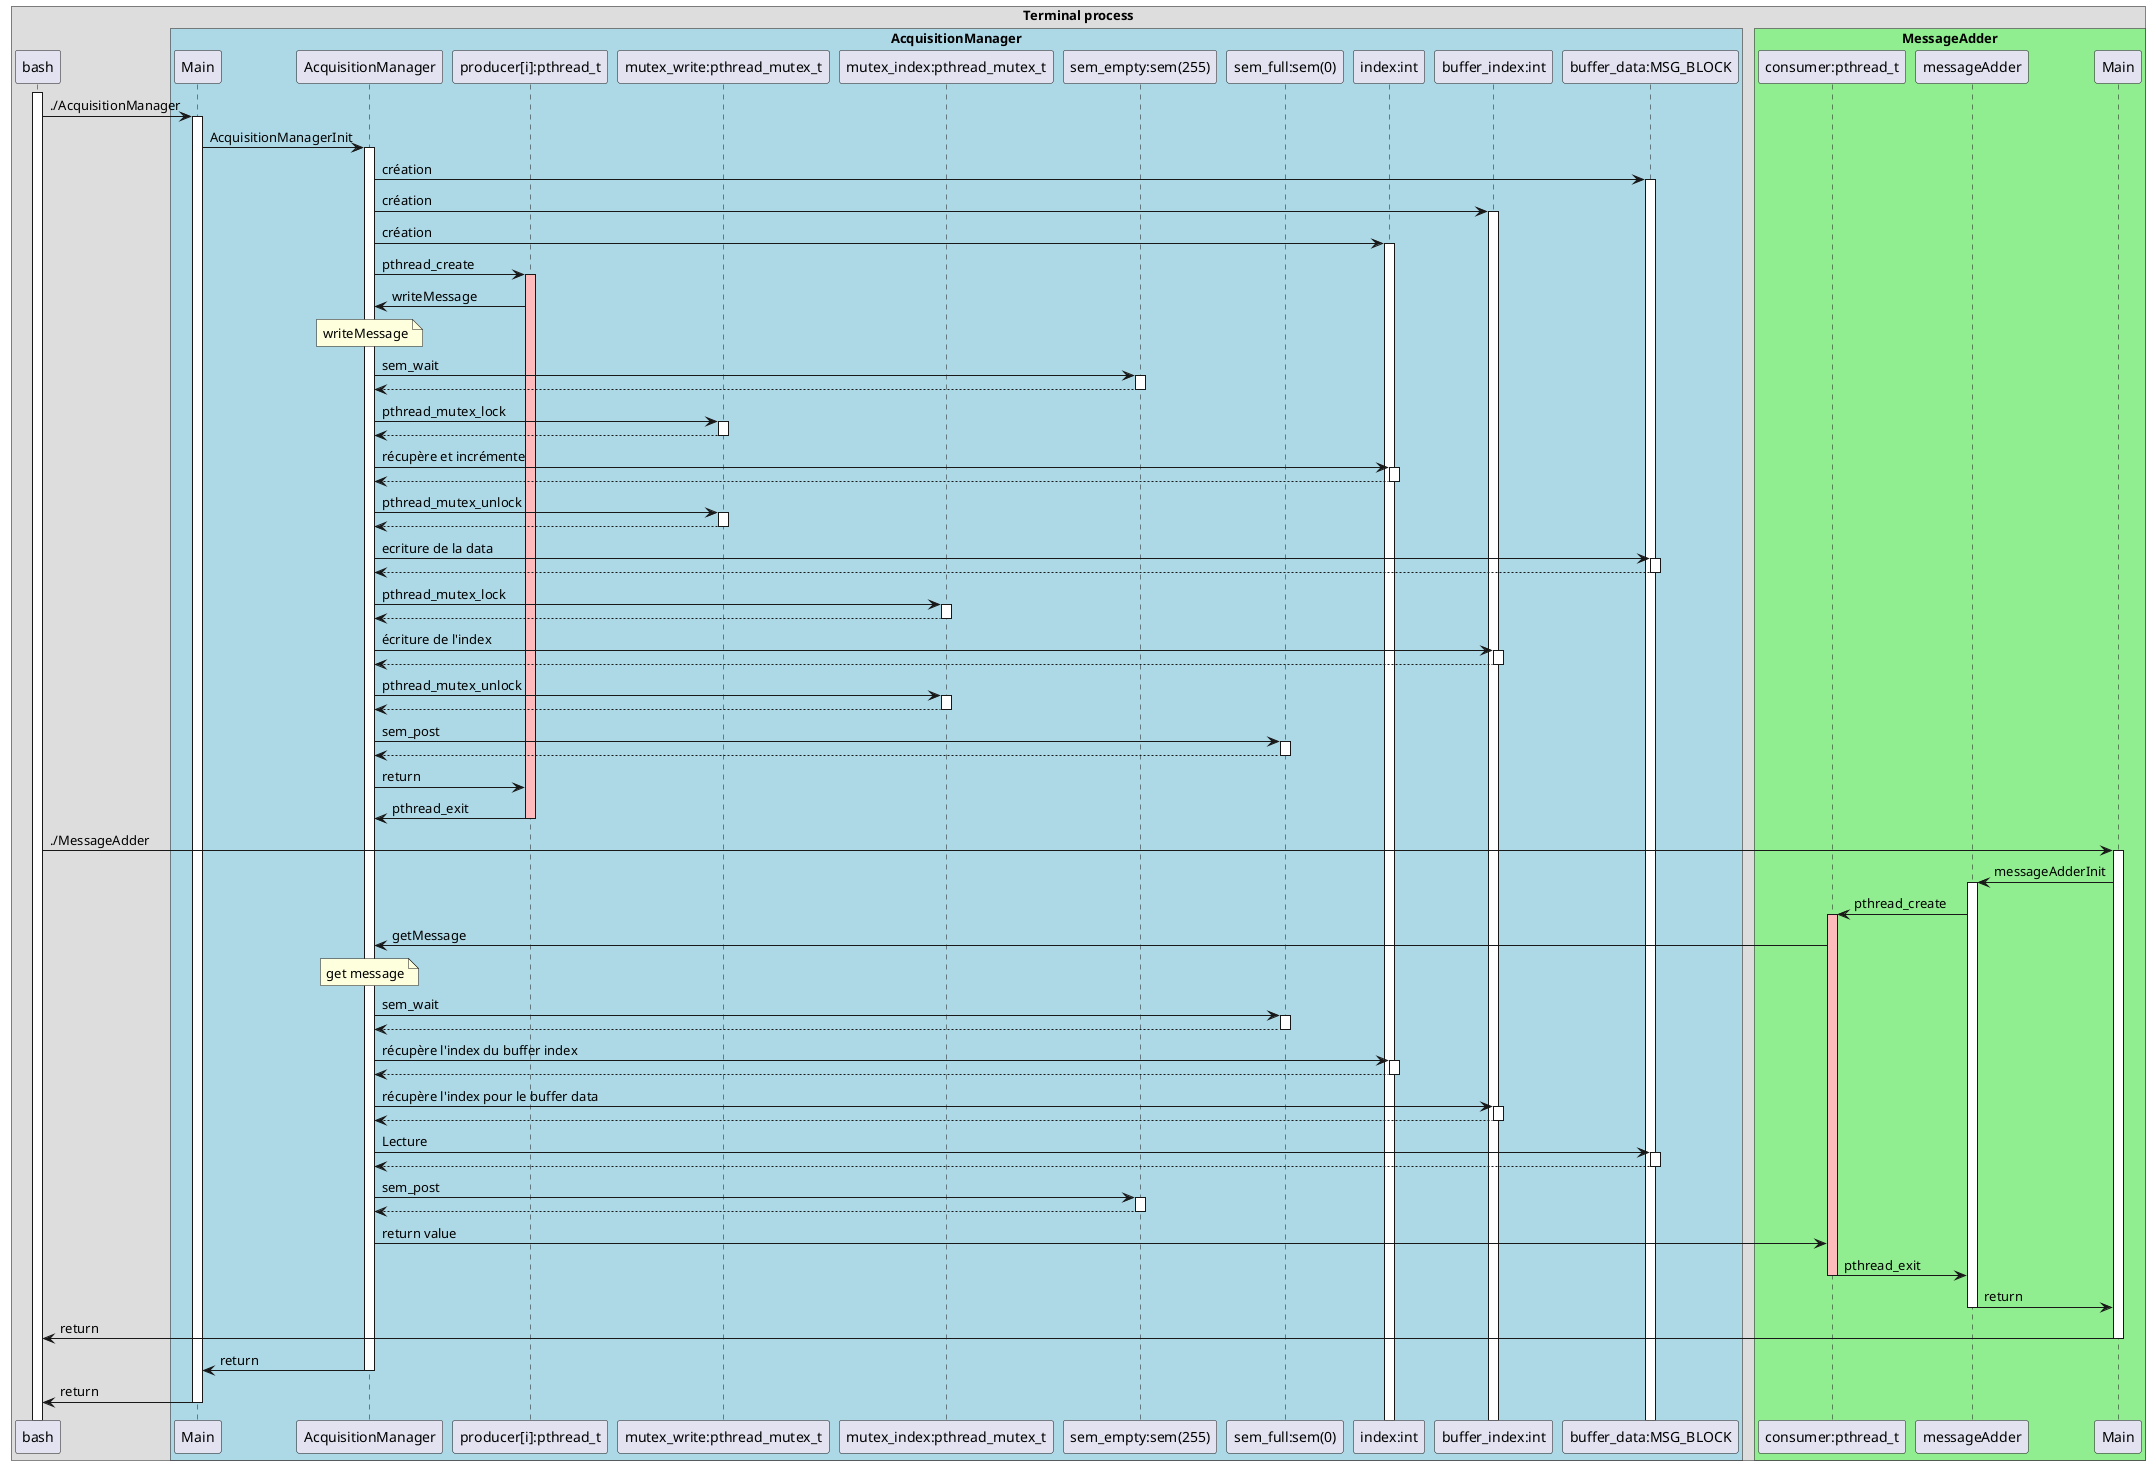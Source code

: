 @startuml
!pragma teoz true
box "Terminal process"
participant bash



box "AcquisitionManager" #lightblue
participant "Main" as main
participant "AcquisitionManager" as AcqManager
participant "producer[i]:pthread_t" as producer
participant "mutex_write:pthread_mutex_t" as mutex
participant "mutex_index:pthread_mutex_t" as mutex2
participant "sem_empty:sem(255)" as sem_empty
participant "sem_full:sem(0)" as sem_full
participant "index:int" as index
participant "buffer_index:int" as bufferlecture
participant "buffer_data:MSG_BLOCK" as buffer
end box

box "MessageAdder" #lightgreen
participant "consumer:pthread_t" as consumer
participant "messageAdder" as messageAdder
participant "Main" as main2
end box
end box

activate bash
bash -> main: ./AcquisitionManager
activate main

main->AcqManager: AcquisitionManagerInit
activate AcqManager

AcqManager-> buffer:création
activate buffer

AcqManager-> bufferlecture:création
activate bufferlecture

AcqManager-> index:création
activate index

AcqManager-> producer:pthread_create
activate producer #FFBBBB

producer -> AcqManager: writeMessage
note over AcqManager : writeMessage


AcqManager ->sem_empty :sem_wait
activate sem_empty
return


AcqManager-> mutex : pthread_mutex_lock
activate mutex
return

AcqManager ->index: récupère et incrémente
activate index
return


AcqManager-> mutex : pthread_mutex_unlock
activate mutex
return

AcqManager ->buffer : ecriture de la data
activate buffer
return

AcqManager-> mutex2 : pthread_mutex_lock
activate mutex2
return

AcqManager ->bufferlecture: écriture de l'index
activate bufferlecture
return

AcqManager-> mutex2 : pthread_mutex_unlock
activate mutex2
return

AcqManager->sem_full: sem_post
activate sem_full
return

AcqManager -> producer: return

producer -> AcqManager: pthread_exit
deactivate producer


bash->main2 :./MessageAdder
activate main2

main2->messageAdder: messageAdderInit
activate messageAdder

messageAdder->consumer:pthread_create
activate consumer #FFBBBB


consumer-> AcqManager :getMessage
note over AcqManager : get message

AcqManager->sem_full: sem_wait
activate sem_full
return

AcqManager ->index: récupère l'index du buffer index
activate index
return

AcqManager ->bufferlecture: récupère l'index pour le buffer data
activate bufferlecture
return

AcqManager ->buffer : Lecture
activate buffer
return

AcqManager->sem_empty: sem_post
activate sem_empty
return

AcqManager->consumer: return value



consumer -> messageAdder: pthread_exit
deactivate consumer

messageAdder->main2:return
deactivate messageAdder

main2->bash: return
deactivate main2


AcqManager->main : return
deactivate AcqManager

main->bash: return
deactivate main

@enduml